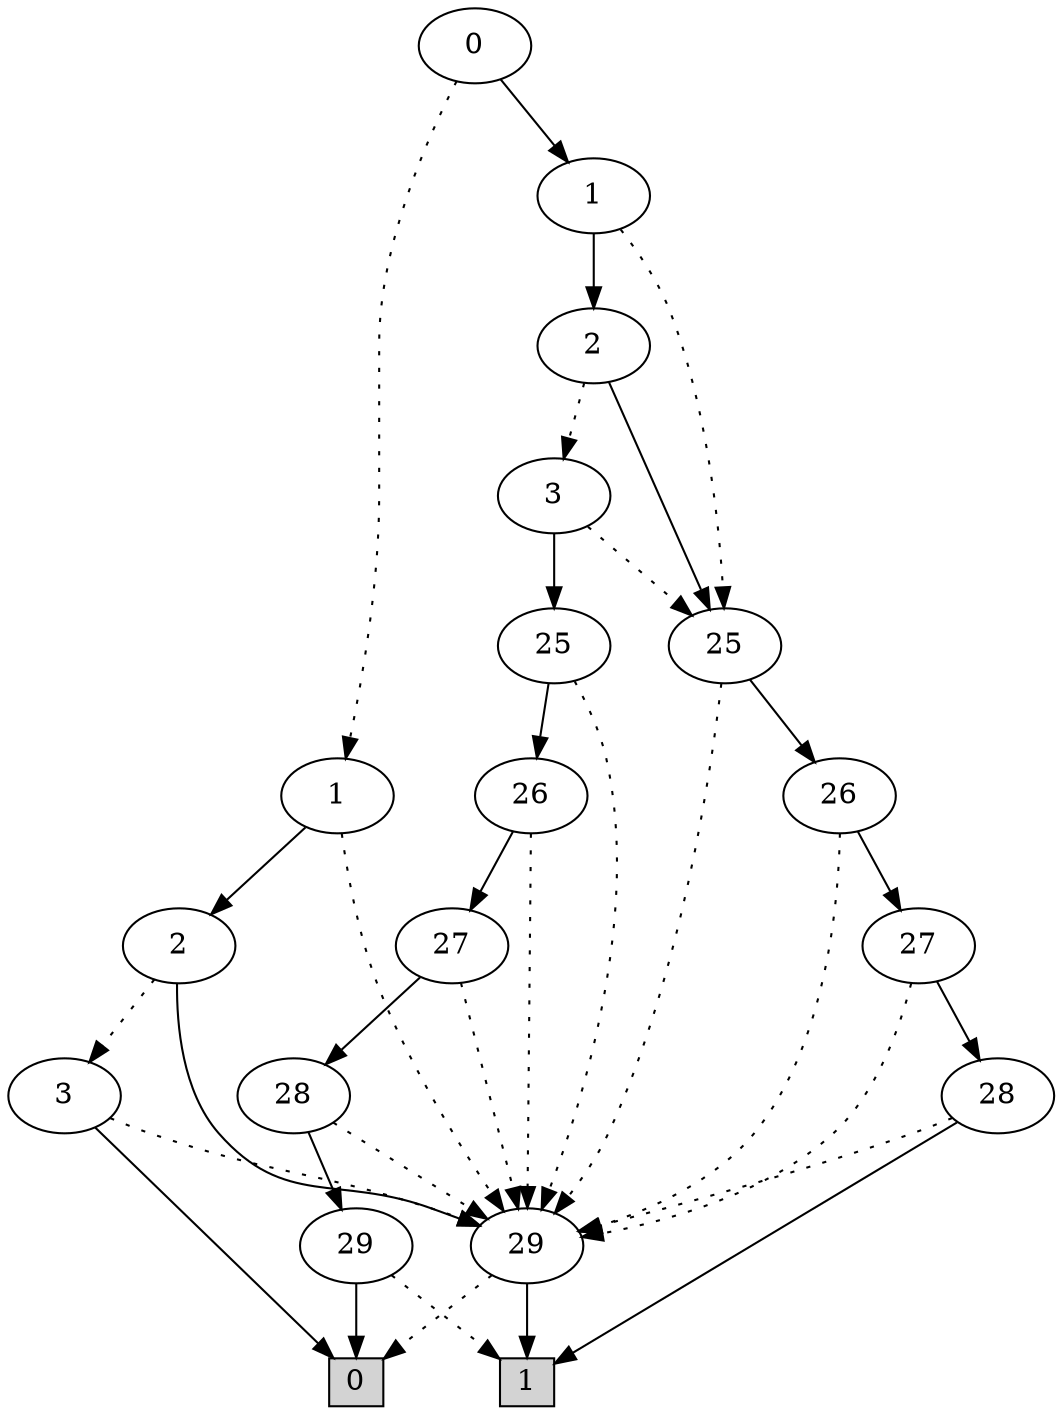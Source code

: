 digraph G {
0 [shape=box, label="0", style=filled, shape=box, height=0.3, width=0.3];
1 [shape=box, label="1", style=filled, shape=box, height=0.3, width=0.3];
10259 [label="0"];
10259 -> 10220 [style=dotted];
10259 -> 10258 [style=filled];
10220 [label="1"];
10220 -> 60 [style=dotted];
10220 -> 10219 [style=filled];
60 [label="29"];
60 -> 0 [style=dotted];
60 -> 1 [style=filled];
10219 [label="2"];
10219 -> 10218 [style=dotted];
10219 -> 60 [style=filled];
10218 [label="3"];
10218 -> 60 [style=dotted];
10218 -> 0 [style=filled];
10258 [label="1"];
10258 -> 10255 [style=dotted];
10258 -> 10257 [style=filled];
10255 [label="25"];
10255 -> 60 [style=dotted];
10255 -> 10254 [style=filled];
10254 [label="26"];
10254 -> 60 [style=dotted];
10254 -> 1637 [style=filled];
1637 [label="27"];
1637 -> 60 [style=dotted];
1637 -> 1438 [style=filled];
1438 [label="28"];
1438 -> 60 [style=dotted];
1438 -> 1 [style=filled];
10257 [label="2"];
10257 -> 10256 [style=dotted];
10257 -> 10255 [style=filled];
10256 [label="3"];
10256 -> 10255 [style=dotted];
10256 -> 10245 [style=filled];
10245 [label="25"];
10245 -> 60 [style=dotted];
10245 -> 10244 [style=filled];
10244 [label="26"];
10244 -> 60 [style=dotted];
10244 -> 10243 [style=filled];
10243 [label="27"];
10243 -> 60 [style=dotted];
10243 -> 1547 [style=filled];
1547 [label="28"];
1547 -> 60 [style=dotted];
1547 -> 61 [style=filled];
61 [label="29"];
61 -> 1 [style=dotted];
61 -> 0 [style=filled];
}

